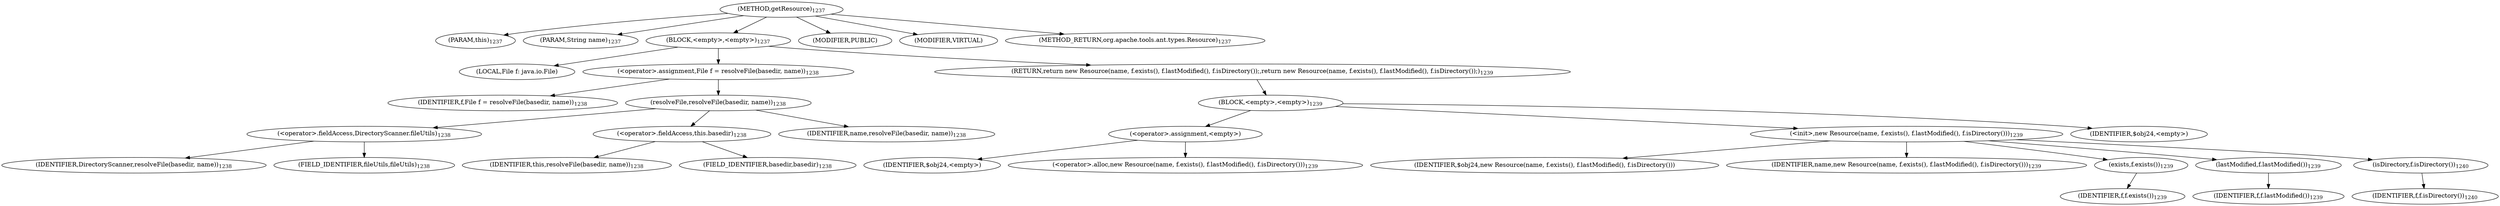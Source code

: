 digraph "getResource" {  
"2210" [label = <(METHOD,getResource)<SUB>1237</SUB>> ]
"2211" [label = <(PARAM,this)<SUB>1237</SUB>> ]
"2212" [label = <(PARAM,String name)<SUB>1237</SUB>> ]
"2213" [label = <(BLOCK,&lt;empty&gt;,&lt;empty&gt;)<SUB>1237</SUB>> ]
"2214" [label = <(LOCAL,File f: java.io.File)> ]
"2215" [label = <(&lt;operator&gt;.assignment,File f = resolveFile(basedir, name))<SUB>1238</SUB>> ]
"2216" [label = <(IDENTIFIER,f,File f = resolveFile(basedir, name))<SUB>1238</SUB>> ]
"2217" [label = <(resolveFile,resolveFile(basedir, name))<SUB>1238</SUB>> ]
"2218" [label = <(&lt;operator&gt;.fieldAccess,DirectoryScanner.fileUtils)<SUB>1238</SUB>> ]
"2219" [label = <(IDENTIFIER,DirectoryScanner,resolveFile(basedir, name))<SUB>1238</SUB>> ]
"2220" [label = <(FIELD_IDENTIFIER,fileUtils,fileUtils)<SUB>1238</SUB>> ]
"2221" [label = <(&lt;operator&gt;.fieldAccess,this.basedir)<SUB>1238</SUB>> ]
"2222" [label = <(IDENTIFIER,this,resolveFile(basedir, name))<SUB>1238</SUB>> ]
"2223" [label = <(FIELD_IDENTIFIER,basedir,basedir)<SUB>1238</SUB>> ]
"2224" [label = <(IDENTIFIER,name,resolveFile(basedir, name))<SUB>1238</SUB>> ]
"2225" [label = <(RETURN,return new Resource(name, f.exists(), f.lastModified(), f.isDirectory());,return new Resource(name, f.exists(), f.lastModified(), f.isDirectory());)<SUB>1239</SUB>> ]
"2226" [label = <(BLOCK,&lt;empty&gt;,&lt;empty&gt;)<SUB>1239</SUB>> ]
"2227" [label = <(&lt;operator&gt;.assignment,&lt;empty&gt;)> ]
"2228" [label = <(IDENTIFIER,$obj24,&lt;empty&gt;)> ]
"2229" [label = <(&lt;operator&gt;.alloc,new Resource(name, f.exists(), f.lastModified(), f.isDirectory()))<SUB>1239</SUB>> ]
"2230" [label = <(&lt;init&gt;,new Resource(name, f.exists(), f.lastModified(), f.isDirectory()))<SUB>1239</SUB>> ]
"2231" [label = <(IDENTIFIER,$obj24,new Resource(name, f.exists(), f.lastModified(), f.isDirectory()))> ]
"2232" [label = <(IDENTIFIER,name,new Resource(name, f.exists(), f.lastModified(), f.isDirectory()))<SUB>1239</SUB>> ]
"2233" [label = <(exists,f.exists())<SUB>1239</SUB>> ]
"2234" [label = <(IDENTIFIER,f,f.exists())<SUB>1239</SUB>> ]
"2235" [label = <(lastModified,f.lastModified())<SUB>1239</SUB>> ]
"2236" [label = <(IDENTIFIER,f,f.lastModified())<SUB>1239</SUB>> ]
"2237" [label = <(isDirectory,f.isDirectory())<SUB>1240</SUB>> ]
"2238" [label = <(IDENTIFIER,f,f.isDirectory())<SUB>1240</SUB>> ]
"2239" [label = <(IDENTIFIER,$obj24,&lt;empty&gt;)> ]
"2240" [label = <(MODIFIER,PUBLIC)> ]
"2241" [label = <(MODIFIER,VIRTUAL)> ]
"2242" [label = <(METHOD_RETURN,org.apache.tools.ant.types.Resource)<SUB>1237</SUB>> ]
  "2210" -> "2211" 
  "2210" -> "2212" 
  "2210" -> "2213" 
  "2210" -> "2240" 
  "2210" -> "2241" 
  "2210" -> "2242" 
  "2213" -> "2214" 
  "2213" -> "2215" 
  "2213" -> "2225" 
  "2215" -> "2216" 
  "2215" -> "2217" 
  "2217" -> "2218" 
  "2217" -> "2221" 
  "2217" -> "2224" 
  "2218" -> "2219" 
  "2218" -> "2220" 
  "2221" -> "2222" 
  "2221" -> "2223" 
  "2225" -> "2226" 
  "2226" -> "2227" 
  "2226" -> "2230" 
  "2226" -> "2239" 
  "2227" -> "2228" 
  "2227" -> "2229" 
  "2230" -> "2231" 
  "2230" -> "2232" 
  "2230" -> "2233" 
  "2230" -> "2235" 
  "2230" -> "2237" 
  "2233" -> "2234" 
  "2235" -> "2236" 
  "2237" -> "2238" 
}
